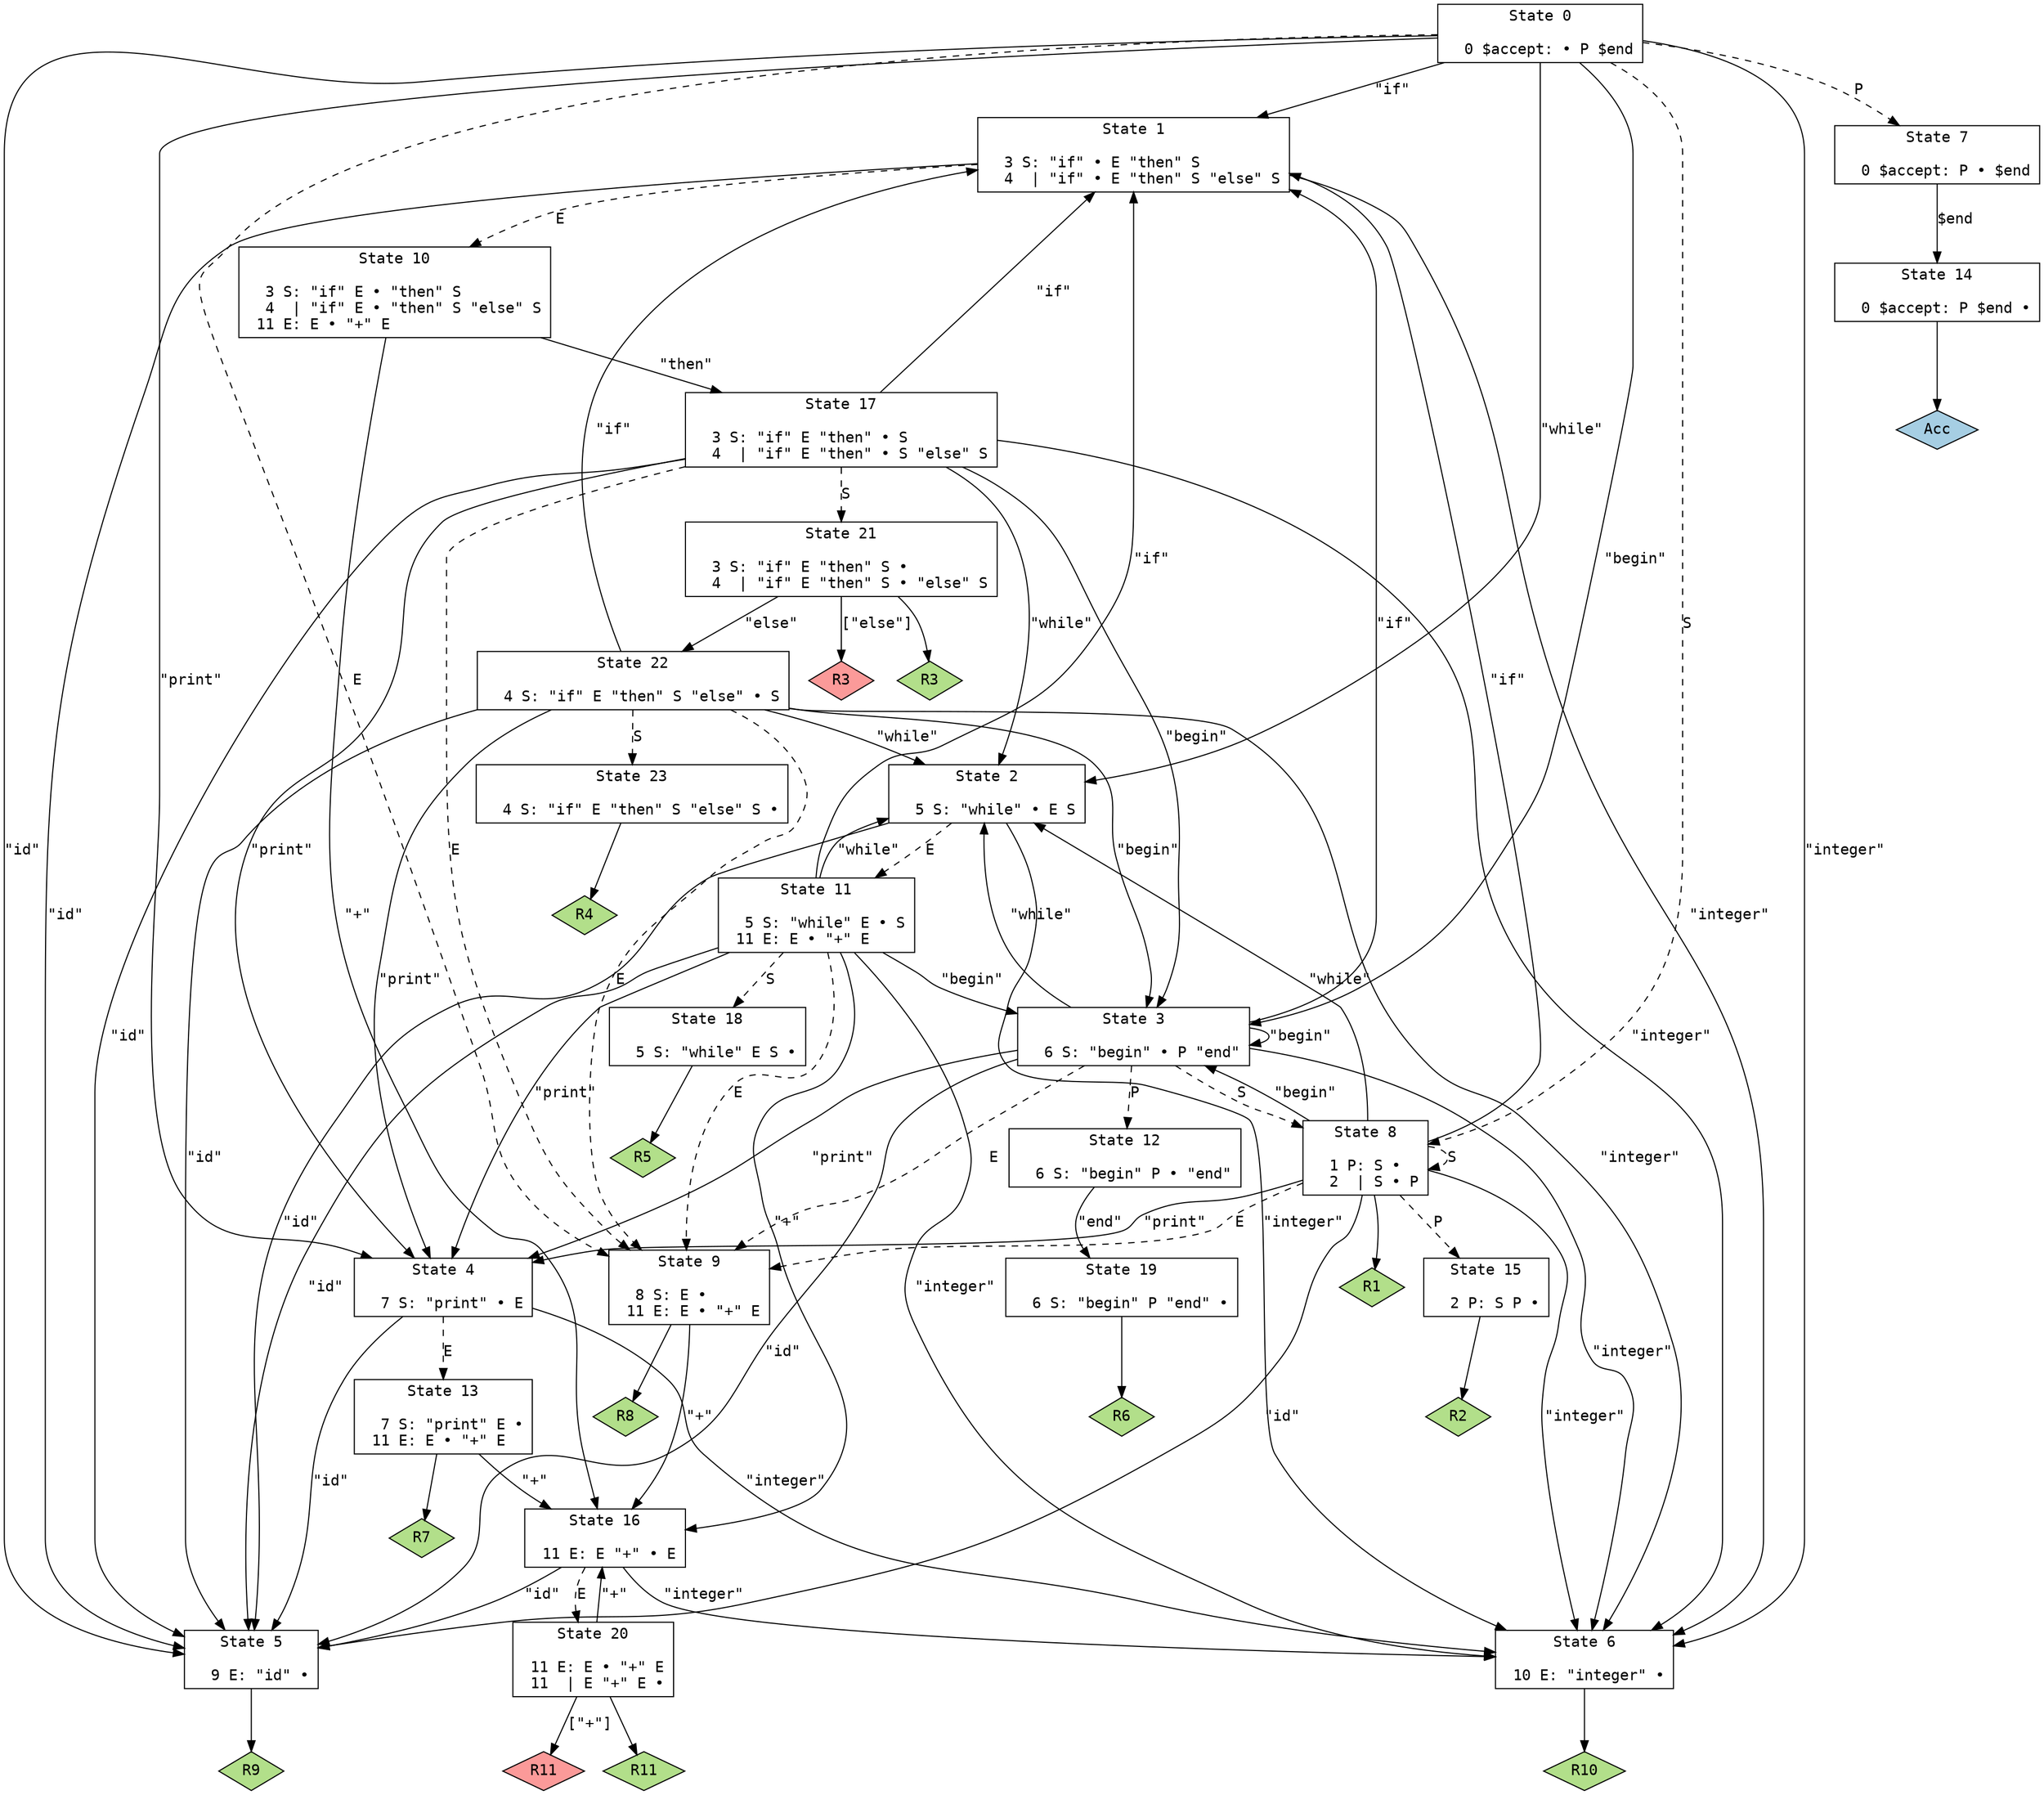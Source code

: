 // Generated by GNU Bison 3.8.2.
// Report bugs to <bug-bison@gnu.org>.
// Home page: <https://www.gnu.org/software/bison/>.

digraph "grammar2.y"
{
  node [fontname = courier, shape = box, colorscheme = paired6]
  edge [fontname = courier]

  0 [label="State 0\n\l  0 $accept: • P $end\l"]
  0 -> 1 [style=solid label="\"if\""]
  0 -> 2 [style=solid label="\"while\""]
  0 -> 3 [style=solid label="\"begin\""]
  0 -> 4 [style=solid label="\"print\""]
  0 -> 5 [style=solid label="\"id\""]
  0 -> 6 [style=solid label="\"integer\""]
  0 -> 7 [style=dashed label="P"]
  0 -> 8 [style=dashed label="S"]
  0 -> 9 [style=dashed label="E"]
  1 [label="State 1\n\l  3 S: \"if\" • E \"then\" S\l  4  | \"if\" • E \"then\" S \"else\" S\l"]
  1 -> 5 [style=solid label="\"id\""]
  1 -> 6 [style=solid label="\"integer\""]
  1 -> 10 [style=dashed label="E"]
  2 [label="State 2\n\l  5 S: \"while\" • E S\l"]
  2 -> 5 [style=solid label="\"id\""]
  2 -> 6 [style=solid label="\"integer\""]
  2 -> 11 [style=dashed label="E"]
  3 [label="State 3\n\l  6 S: \"begin\" • P \"end\"\l"]
  3 -> 1 [style=solid label="\"if\""]
  3 -> 2 [style=solid label="\"while\""]
  3 -> 3 [style=solid label="\"begin\""]
  3 -> 4 [style=solid label="\"print\""]
  3 -> 5 [style=solid label="\"id\""]
  3 -> 6 [style=solid label="\"integer\""]
  3 -> 12 [style=dashed label="P"]
  3 -> 8 [style=dashed label="S"]
  3 -> 9 [style=dashed label="E"]
  4 [label="State 4\n\l  7 S: \"print\" • E\l"]
  4 -> 5 [style=solid label="\"id\""]
  4 -> 6 [style=solid label="\"integer\""]
  4 -> 13 [style=dashed label="E"]
  5 [label="State 5\n\l  9 E: \"id\" •\l"]
  5 -> "5R9" [style=solid]
 "5R9" [label="R9", fillcolor=3, shape=diamond, style=filled]
  6 [label="State 6\n\l 10 E: \"integer\" •\l"]
  6 -> "6R10" [style=solid]
 "6R10" [label="R10", fillcolor=3, shape=diamond, style=filled]
  7 [label="State 7\n\l  0 $accept: P • $end\l"]
  7 -> 14 [style=solid label="$end"]
  8 [label="State 8\n\l  1 P: S •\l  2  | S • P\l"]
  8 -> 1 [style=solid label="\"if\""]
  8 -> 2 [style=solid label="\"while\""]
  8 -> 3 [style=solid label="\"begin\""]
  8 -> 4 [style=solid label="\"print\""]
  8 -> 5 [style=solid label="\"id\""]
  8 -> 6 [style=solid label="\"integer\""]
  8 -> 15 [style=dashed label="P"]
  8 -> 8 [style=dashed label="S"]
  8 -> 9 [style=dashed label="E"]
  8 -> "8R1" [style=solid]
 "8R1" [label="R1", fillcolor=3, shape=diamond, style=filled]
  9 [label="State 9\n\l  8 S: E •\l 11 E: E • \"+\" E\l"]
  9 -> 16 [style=solid label="\"+\""]
  9 -> "9R8" [style=solid]
 "9R8" [label="R8", fillcolor=3, shape=diamond, style=filled]
  10 [label="State 10\n\l  3 S: \"if\" E • \"then\" S\l  4  | \"if\" E • \"then\" S \"else\" S\l 11 E: E • \"+\" E\l"]
  10 -> 17 [style=solid label="\"then\""]
  10 -> 16 [style=solid label="\"+\""]
  11 [label="State 11\n\l  5 S: \"while\" E • S\l 11 E: E • \"+\" E\l"]
  11 -> 1 [style=solid label="\"if\""]
  11 -> 2 [style=solid label="\"while\""]
  11 -> 3 [style=solid label="\"begin\""]
  11 -> 4 [style=solid label="\"print\""]
  11 -> 5 [style=solid label="\"id\""]
  11 -> 6 [style=solid label="\"integer\""]
  11 -> 16 [style=solid label="\"+\""]
  11 -> 18 [style=dashed label="S"]
  11 -> 9 [style=dashed label="E"]
  12 [label="State 12\n\l  6 S: \"begin\" P • \"end\"\l"]
  12 -> 19 [style=solid label="\"end\""]
  13 [label="State 13\n\l  7 S: \"print\" E •\l 11 E: E • \"+\" E\l"]
  13 -> 16 [style=solid label="\"+\""]
  13 -> "13R7" [style=solid]
 "13R7" [label="R7", fillcolor=3, shape=diamond, style=filled]
  14 [label="State 14\n\l  0 $accept: P $end •\l"]
  14 -> "14R0" [style=solid]
 "14R0" [label="Acc", fillcolor=1, shape=diamond, style=filled]
  15 [label="State 15\n\l  2 P: S P •\l"]
  15 -> "15R2" [style=solid]
 "15R2" [label="R2", fillcolor=3, shape=diamond, style=filled]
  16 [label="State 16\n\l 11 E: E \"+\" • E\l"]
  16 -> 5 [style=solid label="\"id\""]
  16 -> 6 [style=solid label="\"integer\""]
  16 -> 20 [style=dashed label="E"]
  17 [label="State 17\n\l  3 S: \"if\" E \"then\" • S\l  4  | \"if\" E \"then\" • S \"else\" S\l"]
  17 -> 1 [style=solid label="\"if\""]
  17 -> 2 [style=solid label="\"while\""]
  17 -> 3 [style=solid label="\"begin\""]
  17 -> 4 [style=solid label="\"print\""]
  17 -> 5 [style=solid label="\"id\""]
  17 -> 6 [style=solid label="\"integer\""]
  17 -> 21 [style=dashed label="S"]
  17 -> 9 [style=dashed label="E"]
  18 [label="State 18\n\l  5 S: \"while\" E S •\l"]
  18 -> "18R5" [style=solid]
 "18R5" [label="R5", fillcolor=3, shape=diamond, style=filled]
  19 [label="State 19\n\l  6 S: \"begin\" P \"end\" •\l"]
  19 -> "19R6" [style=solid]
 "19R6" [label="R6", fillcolor=3, shape=diamond, style=filled]
  20 [label="State 20\n\l 11 E: E • \"+\" E\l 11  | E \"+\" E •\l"]
  20 -> 16 [style=solid label="\"+\""]
  20 -> "20R11d" [label="[\"+\"]", style=solid]
 "20R11d" [label="R11", fillcolor=5, shape=diamond, style=filled]
  20 -> "20R11" [style=solid]
 "20R11" [label="R11", fillcolor=3, shape=diamond, style=filled]
  21 [label="State 21\n\l  3 S: \"if\" E \"then\" S •\l  4  | \"if\" E \"then\" S • \"else\" S\l"]
  21 -> 22 [style=solid label="\"else\""]
  21 -> "21R3d" [label="[\"else\"]", style=solid]
 "21R3d" [label="R3", fillcolor=5, shape=diamond, style=filled]
  21 -> "21R3" [style=solid]
 "21R3" [label="R3", fillcolor=3, shape=diamond, style=filled]
  22 [label="State 22\n\l  4 S: \"if\" E \"then\" S \"else\" • S\l"]
  22 -> 1 [style=solid label="\"if\""]
  22 -> 2 [style=solid label="\"while\""]
  22 -> 3 [style=solid label="\"begin\""]
  22 -> 4 [style=solid label="\"print\""]
  22 -> 5 [style=solid label="\"id\""]
  22 -> 6 [style=solid label="\"integer\""]
  22 -> 23 [style=dashed label="S"]
  22 -> 9 [style=dashed label="E"]
  23 [label="State 23\n\l  4 S: \"if\" E \"then\" S \"else\" S •\l"]
  23 -> "23R4" [style=solid]
 "23R4" [label="R4", fillcolor=3, shape=diamond, style=filled]
}
